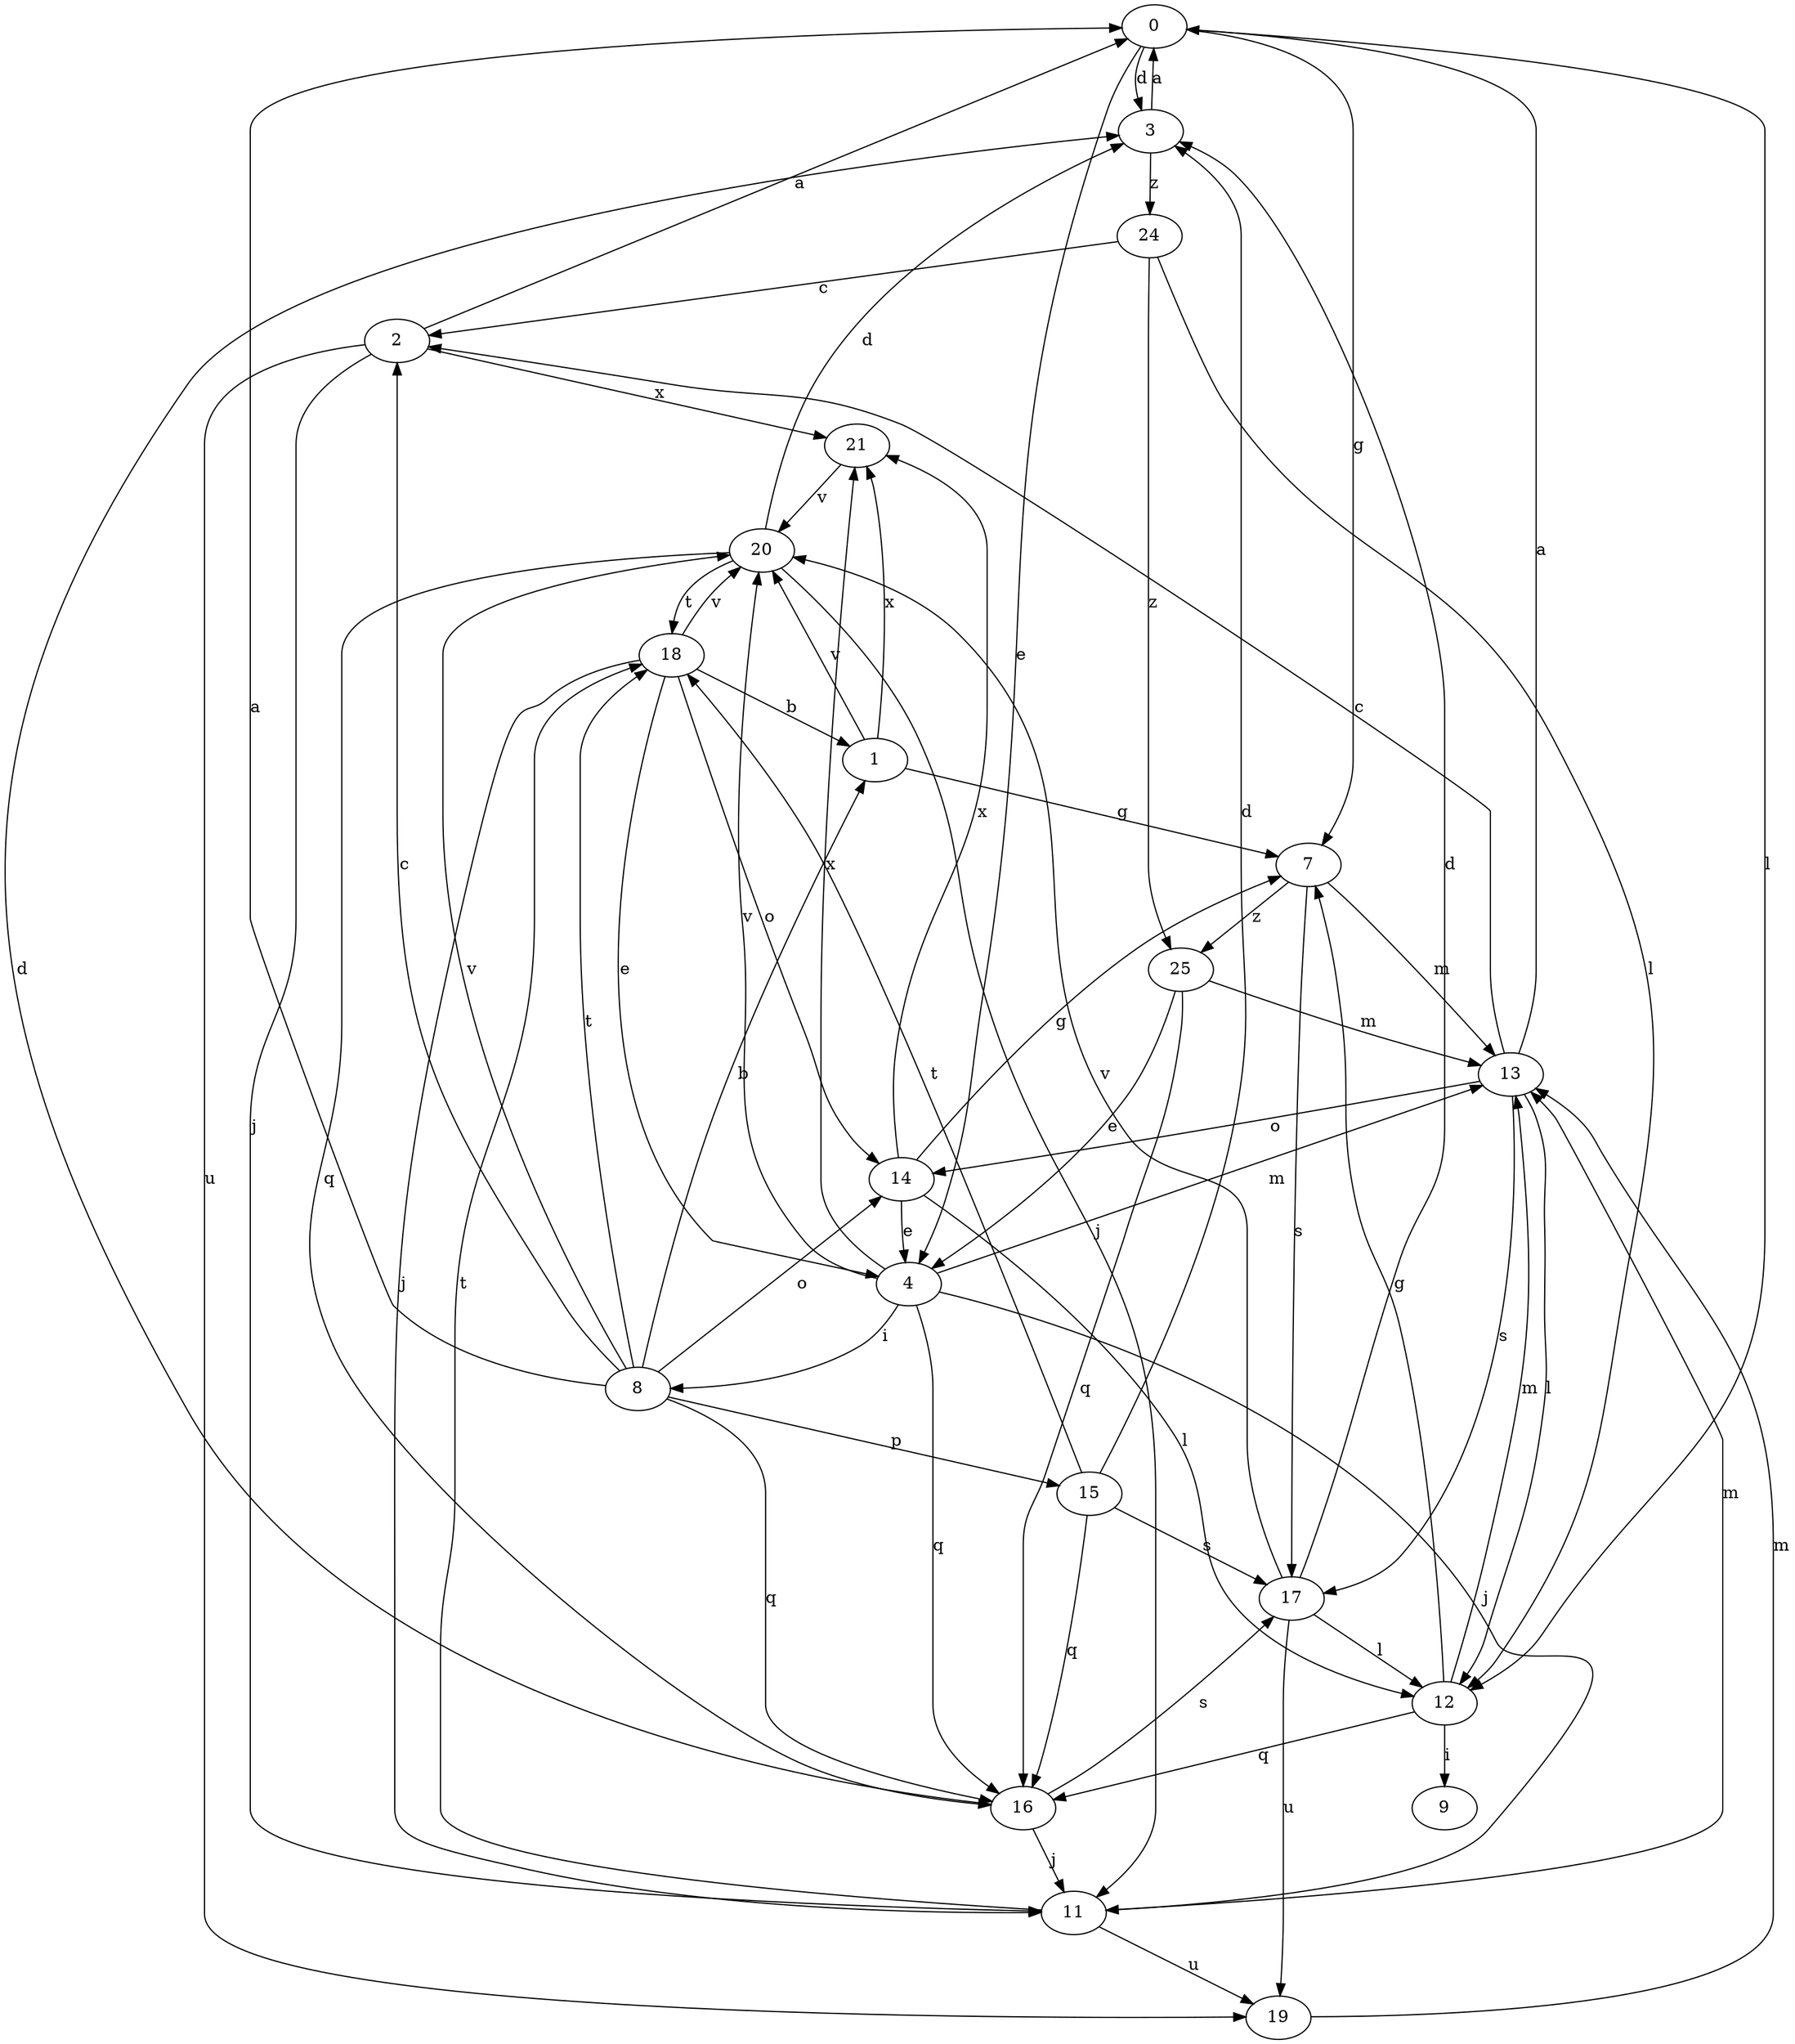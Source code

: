 strict digraph  {
0;
1;
2;
3;
4;
7;
8;
9;
11;
12;
13;
14;
15;
16;
17;
18;
19;
20;
21;
24;
25;
0 -> 3  [label=d];
0 -> 4  [label=e];
0 -> 7  [label=g];
0 -> 12  [label=l];
1 -> 7  [label=g];
1 -> 20  [label=v];
1 -> 21  [label=x];
2 -> 0  [label=a];
2 -> 11  [label=j];
2 -> 19  [label=u];
2 -> 21  [label=x];
3 -> 0  [label=a];
3 -> 24  [label=z];
4 -> 8  [label=i];
4 -> 11  [label=j];
4 -> 13  [label=m];
4 -> 16  [label=q];
4 -> 20  [label=v];
4 -> 21  [label=x];
7 -> 13  [label=m];
7 -> 17  [label=s];
7 -> 25  [label=z];
8 -> 0  [label=a];
8 -> 1  [label=b];
8 -> 2  [label=c];
8 -> 14  [label=o];
8 -> 15  [label=p];
8 -> 16  [label=q];
8 -> 18  [label=t];
8 -> 20  [label=v];
11 -> 13  [label=m];
11 -> 18  [label=t];
11 -> 19  [label=u];
12 -> 7  [label=g];
12 -> 9  [label=i];
12 -> 13  [label=m];
12 -> 16  [label=q];
13 -> 0  [label=a];
13 -> 2  [label=c];
13 -> 12  [label=l];
13 -> 14  [label=o];
13 -> 17  [label=s];
14 -> 4  [label=e];
14 -> 7  [label=g];
14 -> 12  [label=l];
14 -> 21  [label=x];
15 -> 3  [label=d];
15 -> 16  [label=q];
15 -> 17  [label=s];
15 -> 18  [label=t];
16 -> 3  [label=d];
16 -> 11  [label=j];
16 -> 17  [label=s];
17 -> 3  [label=d];
17 -> 12  [label=l];
17 -> 19  [label=u];
17 -> 20  [label=v];
18 -> 1  [label=b];
18 -> 4  [label=e];
18 -> 11  [label=j];
18 -> 14  [label=o];
18 -> 20  [label=v];
19 -> 13  [label=m];
20 -> 3  [label=d];
20 -> 11  [label=j];
20 -> 16  [label=q];
20 -> 18  [label=t];
21 -> 20  [label=v];
24 -> 2  [label=c];
24 -> 12  [label=l];
24 -> 25  [label=z];
25 -> 4  [label=e];
25 -> 13  [label=m];
25 -> 16  [label=q];
}
